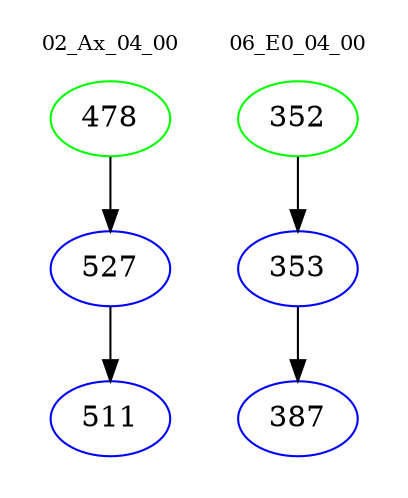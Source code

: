 digraph{
subgraph cluster_0 {
color = white
label = "02_Ax_04_00";
fontsize=10;
T0_478 [label="478", color="green"]
T0_478 -> T0_527 [color="black"]
T0_527 [label="527", color="blue"]
T0_527 -> T0_511 [color="black"]
T0_511 [label="511", color="blue"]
}
subgraph cluster_1 {
color = white
label = "06_E0_04_00";
fontsize=10;
T1_352 [label="352", color="green"]
T1_352 -> T1_353 [color="black"]
T1_353 [label="353", color="blue"]
T1_353 -> T1_387 [color="black"]
T1_387 [label="387", color="blue"]
}
}
